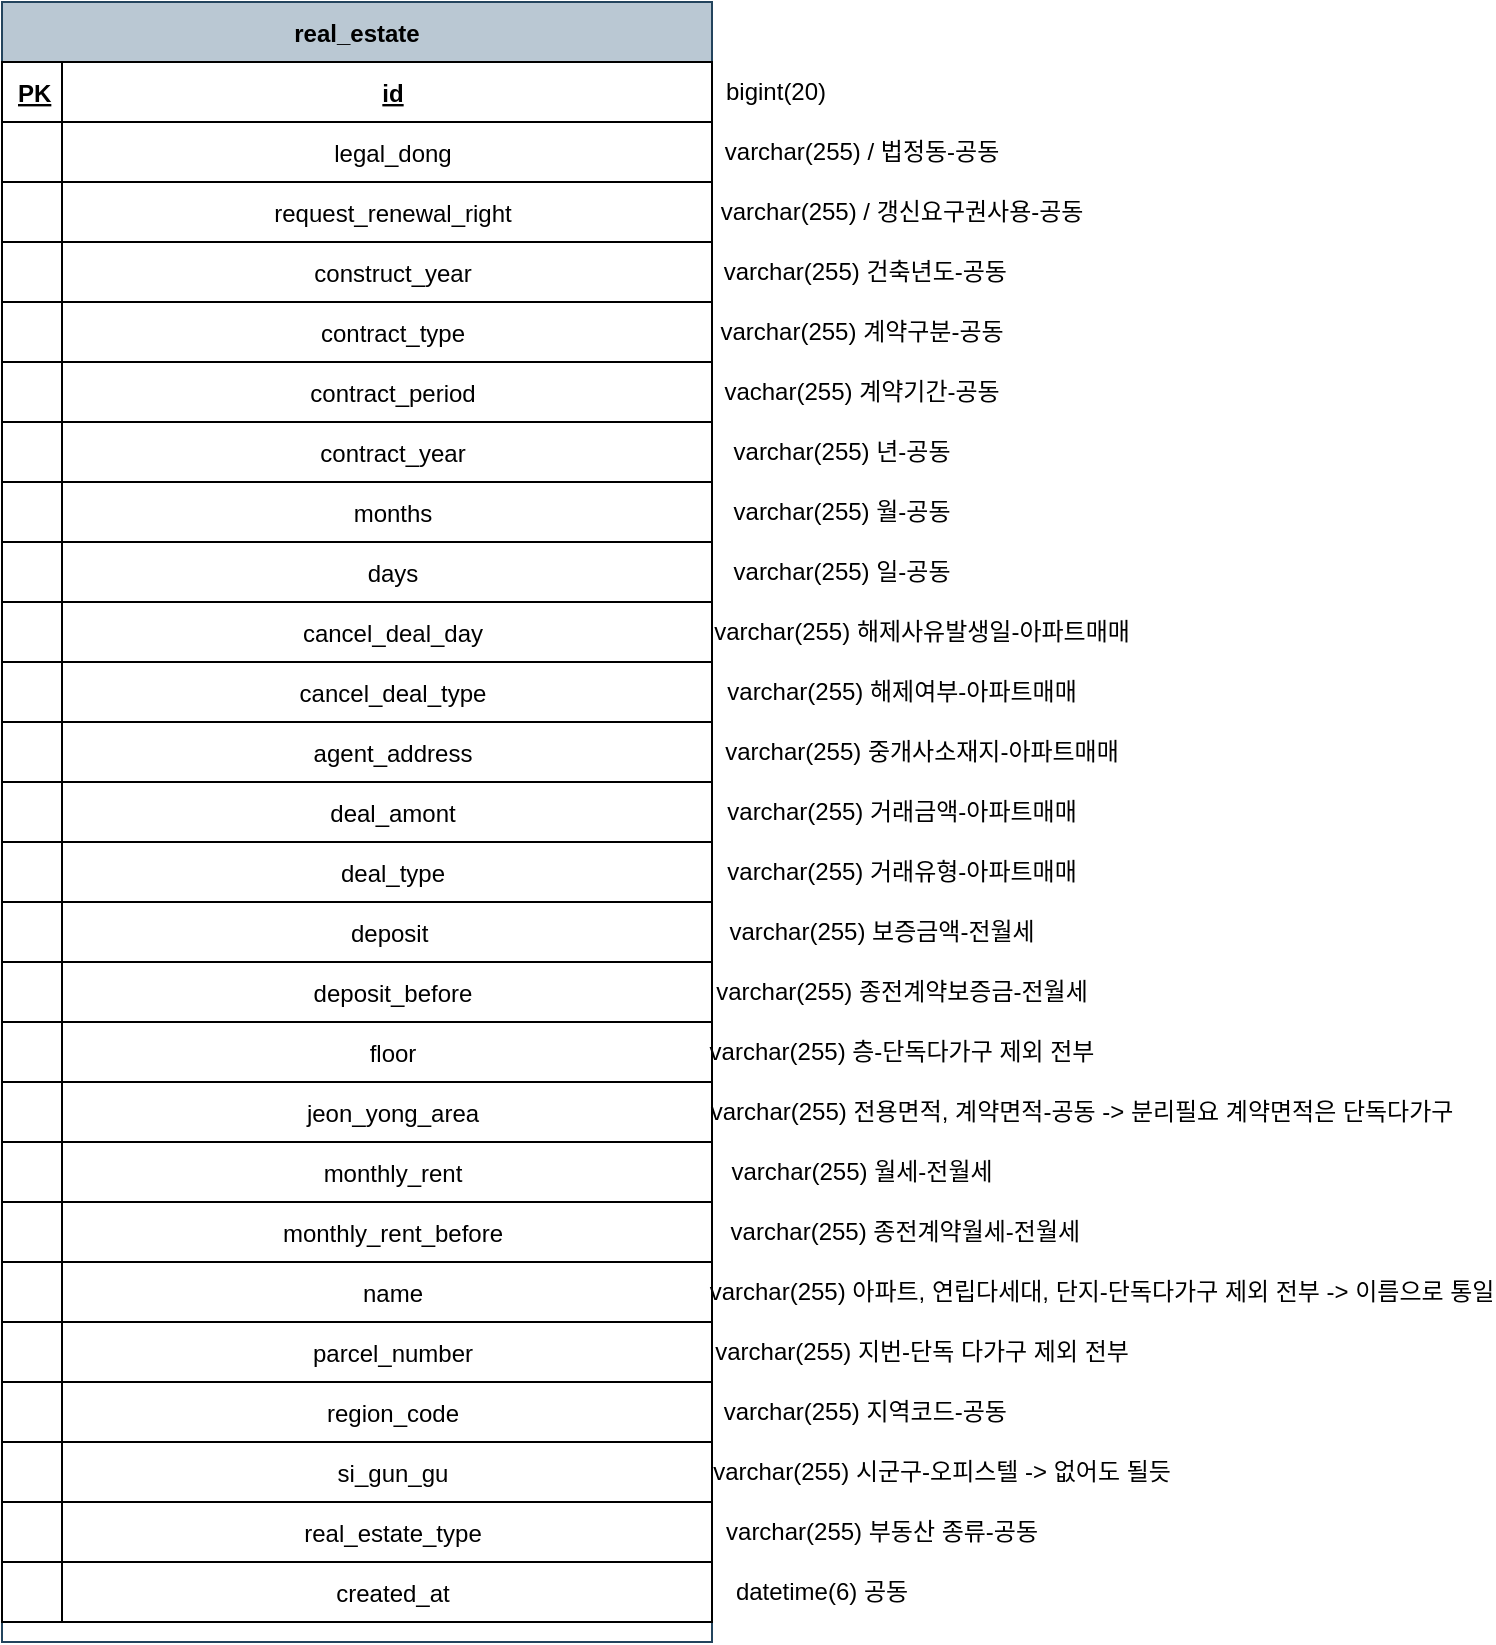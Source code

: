 <mxfile version="24.4.0" type="device">
  <diagram id="R2lEEEUBdFMjLlhIrx00" name="Page-1">
    <mxGraphModel dx="866" dy="671" grid="1" gridSize="10" guides="1" tooltips="1" connect="1" arrows="1" fold="1" page="1" pageScale="1" pageWidth="850" pageHeight="1100" math="0" shadow="0" extFonts="Permanent Marker^https://fonts.googleapis.com/css?family=Permanent+Marker">
      <root>
        <mxCell id="0" />
        <mxCell id="1" parent="0" />
        <mxCell id="IrVXlEylcnNFudajyp71-2" value="real_estate" style="shape=table;startSize=30;container=1;collapsible=1;childLayout=tableLayout;fixedRows=1;rowLines=0;fontStyle=1;align=center;resizeLast=1;verticalAlign=middle;fillColor=#bac8d3;strokeColor=#23445d;" parent="1" vertex="1">
          <mxGeometry x="40" y="40" width="355" height="820.0" as="geometry">
            <mxRectangle x="110" y="300" width="100" height="30" as="alternateBounds" />
          </mxGeometry>
        </mxCell>
        <mxCell id="IrVXlEylcnNFudajyp71-3" value="" style="shape=partialRectangle;collapsible=0;dropTarget=0;pointerEvents=0;fillColor=none;points=[[0,0.5],[1,0.5]];portConstraint=eastwest;top=0;left=0;right=0;bottom=1;" parent="IrVXlEylcnNFudajyp71-2" vertex="1">
          <mxGeometry y="30" width="355" height="30" as="geometry" />
        </mxCell>
        <mxCell id="IrVXlEylcnNFudajyp71-4" value="PK" style="shape=partialRectangle;overflow=hidden;connectable=0;top=1;left=1;bottom=1;right=1;fontStyle=5;strokeColor=default;align=left;verticalAlign=middle;spacingLeft=6;fontFamily=Helvetica;fontSize=12;fontColor=default;fillColor=default;labelBackgroundColor=default;" parent="IrVXlEylcnNFudajyp71-3" vertex="1">
          <mxGeometry width="30" height="30" as="geometry">
            <mxRectangle width="30" height="30" as="alternateBounds" />
          </mxGeometry>
        </mxCell>
        <mxCell id="IrVXlEylcnNFudajyp71-5" value="id" style="shape=partialRectangle;overflow=hidden;connectable=0;top=1;left=1;bottom=1;right=1;align=center;spacingLeft=6;fontStyle=5;" parent="IrVXlEylcnNFudajyp71-3" vertex="1">
          <mxGeometry x="30" width="325" height="30" as="geometry">
            <mxRectangle width="325" height="30" as="alternateBounds" />
          </mxGeometry>
        </mxCell>
        <mxCell id="IrVXlEylcnNFudajyp71-28" style="shape=partialRectangle;collapsible=0;dropTarget=0;pointerEvents=0;fillColor=none;points=[[0,0.5],[1,0.5]];portConstraint=eastwest;top=0;left=0;right=0;bottom=0;" parent="IrVXlEylcnNFudajyp71-2" vertex="1">
          <mxGeometry y="60" width="355" height="30" as="geometry" />
        </mxCell>
        <mxCell id="IrVXlEylcnNFudajyp71-29" style="shape=partialRectangle;overflow=hidden;connectable=0;top=1;left=1;bottom=1;right=1;shadow=0;strokeWidth=1;align=left;verticalAlign=middle;spacingLeft=6;fontFamily=Helvetica;fontSize=12;" parent="IrVXlEylcnNFudajyp71-28" vertex="1">
          <mxGeometry width="30" height="30" as="geometry">
            <mxRectangle width="30" height="30" as="alternateBounds" />
          </mxGeometry>
        </mxCell>
        <mxCell id="IrVXlEylcnNFudajyp71-30" value="legal_dong" style="shape=partialRectangle;overflow=hidden;connectable=0;top=1;left=1;bottom=1;right=1;align=center;spacingLeft=6;shadow=0;strokeWidth=1;perimeterSpacing=0;verticalAlign=middle;fontFamily=Helvetica;fontSize=12;fontStyle=0;" parent="IrVXlEylcnNFudajyp71-28" vertex="1">
          <mxGeometry x="30" width="325" height="30" as="geometry">
            <mxRectangle width="325" height="30" as="alternateBounds" />
          </mxGeometry>
        </mxCell>
        <mxCell id="IrVXlEylcnNFudajyp71-25" style="shape=partialRectangle;collapsible=0;dropTarget=0;pointerEvents=0;fillColor=none;points=[[0,0.5],[1,0.5]];portConstraint=eastwest;top=0;left=0;right=0;bottom=0;" parent="IrVXlEylcnNFudajyp71-2" vertex="1">
          <mxGeometry y="90" width="355" height="30" as="geometry" />
        </mxCell>
        <mxCell id="IrVXlEylcnNFudajyp71-26" style="shape=partialRectangle;overflow=hidden;connectable=0;top=1;left=1;bottom=1;right=1;shadow=0;strokeWidth=1;align=left;verticalAlign=middle;spacingLeft=6;fontFamily=Helvetica;fontSize=12;" parent="IrVXlEylcnNFudajyp71-25" vertex="1">
          <mxGeometry width="30" height="30" as="geometry">
            <mxRectangle width="30" height="30" as="alternateBounds" />
          </mxGeometry>
        </mxCell>
        <mxCell id="IrVXlEylcnNFudajyp71-27" value="request_renewal_right" style="shape=partialRectangle;overflow=hidden;connectable=0;top=1;left=1;bottom=1;right=1;align=center;spacingLeft=6;strokeWidth=1;shadow=0;verticalAlign=middle;fontFamily=Helvetica;fontSize=12;fontStyle=0;" parent="IrVXlEylcnNFudajyp71-25" vertex="1">
          <mxGeometry x="30" width="325" height="30" as="geometry">
            <mxRectangle width="325" height="30" as="alternateBounds" />
          </mxGeometry>
        </mxCell>
        <mxCell id="IrVXlEylcnNFudajyp71-22" style="shape=partialRectangle;collapsible=0;dropTarget=0;pointerEvents=0;fillColor=none;points=[[0,0.5],[1,0.5]];portConstraint=eastwest;top=0;left=0;right=0;bottom=0;" parent="IrVXlEylcnNFudajyp71-2" vertex="1">
          <mxGeometry y="120" width="355" height="30" as="geometry" />
        </mxCell>
        <mxCell id="IrVXlEylcnNFudajyp71-23" style="shape=partialRectangle;overflow=hidden;connectable=0;top=1;left=1;bottom=1;right=1;" parent="IrVXlEylcnNFudajyp71-22" vertex="1">
          <mxGeometry width="30" height="30" as="geometry">
            <mxRectangle width="30" height="30" as="alternateBounds" />
          </mxGeometry>
        </mxCell>
        <mxCell id="IrVXlEylcnNFudajyp71-24" value="construct_year" style="shape=partialRectangle;overflow=hidden;connectable=0;top=1;left=1;bottom=1;right=1;align=center;spacingLeft=6;shadow=0;strokeWidth=1;verticalAlign=middle;fontFamily=Helvetica;fontSize=12;fontStyle=0;" parent="IrVXlEylcnNFudajyp71-22" vertex="1">
          <mxGeometry x="30" width="325" height="30" as="geometry">
            <mxRectangle width="325" height="30" as="alternateBounds" />
          </mxGeometry>
        </mxCell>
        <mxCell id="IrVXlEylcnNFudajyp71-38" style="shape=partialRectangle;collapsible=0;dropTarget=0;pointerEvents=0;fillColor=none;points=[[0,0.5],[1,0.5]];portConstraint=eastwest;top=0;left=0;right=0;bottom=0;" parent="IrVXlEylcnNFudajyp71-2" vertex="1">
          <mxGeometry y="150" width="355" height="30" as="geometry" />
        </mxCell>
        <mxCell id="IrVXlEylcnNFudajyp71-39" style="shape=partialRectangle;overflow=hidden;connectable=0;top=1;left=1;bottom=1;right=1;" parent="IrVXlEylcnNFudajyp71-38" vertex="1">
          <mxGeometry width="30" height="30" as="geometry">
            <mxRectangle width="30" height="30" as="alternateBounds" />
          </mxGeometry>
        </mxCell>
        <mxCell id="IrVXlEylcnNFudajyp71-40" value="contract_type" style="shape=partialRectangle;overflow=hidden;connectable=0;top=1;left=1;bottom=1;right=1;align=center;spacingLeft=6;shadow=0;strokeWidth=1;verticalAlign=middle;fontFamily=Helvetica;fontSize=12;fontStyle=0;" parent="IrVXlEylcnNFudajyp71-38" vertex="1">
          <mxGeometry x="30" width="325" height="30" as="geometry">
            <mxRectangle width="325" height="30" as="alternateBounds" />
          </mxGeometry>
        </mxCell>
        <mxCell id="IrVXlEylcnNFudajyp71-35" style="shape=partialRectangle;collapsible=0;dropTarget=0;pointerEvents=0;fillColor=none;points=[[0,0.5],[1,0.5]];portConstraint=eastwest;top=0;left=0;right=0;bottom=0;" parent="IrVXlEylcnNFudajyp71-2" vertex="1">
          <mxGeometry y="180" width="355" height="30" as="geometry" />
        </mxCell>
        <mxCell id="IrVXlEylcnNFudajyp71-36" style="shape=partialRectangle;overflow=hidden;connectable=0;top=1;left=1;bottom=1;right=1;" parent="IrVXlEylcnNFudajyp71-35" vertex="1">
          <mxGeometry width="30" height="30" as="geometry">
            <mxRectangle width="30" height="30" as="alternateBounds" />
          </mxGeometry>
        </mxCell>
        <mxCell id="IrVXlEylcnNFudajyp71-37" value="contract_period" style="shape=partialRectangle;overflow=hidden;connectable=0;top=1;left=1;bottom=1;right=1;align=center;spacingLeft=6;shadow=0;strokeWidth=1;verticalAlign=middle;fontFamily=Helvetica;fontSize=12;fontStyle=0;" parent="IrVXlEylcnNFudajyp71-35" vertex="1">
          <mxGeometry x="30" width="325" height="30" as="geometry">
            <mxRectangle width="325" height="30" as="alternateBounds" />
          </mxGeometry>
        </mxCell>
        <mxCell id="IrVXlEylcnNFudajyp71-32" style="shape=partialRectangle;collapsible=0;dropTarget=0;pointerEvents=0;fillColor=none;points=[[0,0.5],[1,0.5]];portConstraint=eastwest;top=0;left=0;right=0;bottom=0;" parent="IrVXlEylcnNFudajyp71-2" vertex="1">
          <mxGeometry y="210" width="355" height="30" as="geometry" />
        </mxCell>
        <mxCell id="IrVXlEylcnNFudajyp71-33" style="shape=partialRectangle;overflow=hidden;connectable=0;top=1;left=1;bottom=1;right=1;" parent="IrVXlEylcnNFudajyp71-32" vertex="1">
          <mxGeometry width="30" height="30" as="geometry">
            <mxRectangle width="30" height="30" as="alternateBounds" />
          </mxGeometry>
        </mxCell>
        <mxCell id="IrVXlEylcnNFudajyp71-34" value="contract_year" style="shape=partialRectangle;overflow=hidden;connectable=0;top=1;left=1;bottom=1;right=1;align=center;spacingLeft=6;shadow=0;strokeWidth=1;verticalAlign=middle;fontFamily=Helvetica;fontSize=12;fontStyle=0;" parent="IrVXlEylcnNFudajyp71-32" vertex="1">
          <mxGeometry x="30" width="325" height="30" as="geometry">
            <mxRectangle width="325" height="30" as="alternateBounds" />
          </mxGeometry>
        </mxCell>
        <mxCell id="IrVXlEylcnNFudajyp71-41" style="shape=partialRectangle;collapsible=0;dropTarget=0;pointerEvents=0;fillColor=none;points=[[0,0.5],[1,0.5]];portConstraint=eastwest;top=0;left=0;right=0;bottom=0;" parent="IrVXlEylcnNFudajyp71-2" vertex="1">
          <mxGeometry y="240" width="355" height="30" as="geometry" />
        </mxCell>
        <mxCell id="IrVXlEylcnNFudajyp71-42" style="shape=partialRectangle;overflow=hidden;connectable=0;top=1;left=1;bottom=1;right=1;" parent="IrVXlEylcnNFudajyp71-41" vertex="1">
          <mxGeometry width="30" height="30" as="geometry">
            <mxRectangle width="30" height="30" as="alternateBounds" />
          </mxGeometry>
        </mxCell>
        <mxCell id="IrVXlEylcnNFudajyp71-43" value="months" style="shape=partialRectangle;overflow=hidden;connectable=0;top=1;left=1;bottom=1;right=1;align=center;spacingLeft=6;shadow=0;strokeWidth=1;verticalAlign=middle;fontFamily=Helvetica;fontSize=12;fontStyle=0;" parent="IrVXlEylcnNFudajyp71-41" vertex="1">
          <mxGeometry x="30" width="325" height="30" as="geometry">
            <mxRectangle width="325" height="30" as="alternateBounds" />
          </mxGeometry>
        </mxCell>
        <mxCell id="IrVXlEylcnNFudajyp71-44" style="shape=partialRectangle;collapsible=0;dropTarget=0;pointerEvents=0;fillColor=none;points=[[0,0.5],[1,0.5]];portConstraint=eastwest;top=0;left=0;right=0;bottom=0;" parent="IrVXlEylcnNFudajyp71-2" vertex="1">
          <mxGeometry y="270" width="355" height="30" as="geometry" />
        </mxCell>
        <mxCell id="IrVXlEylcnNFudajyp71-45" style="shape=partialRectangle;overflow=hidden;connectable=0;top=1;left=1;bottom=1;right=1;" parent="IrVXlEylcnNFudajyp71-44" vertex="1">
          <mxGeometry width="30" height="30" as="geometry">
            <mxRectangle width="30" height="30" as="alternateBounds" />
          </mxGeometry>
        </mxCell>
        <mxCell id="IrVXlEylcnNFudajyp71-46" value="days" style="shape=partialRectangle;overflow=hidden;connectable=0;top=1;left=1;bottom=1;right=1;align=center;spacingLeft=6;shadow=0;strokeWidth=1;verticalAlign=middle;fontFamily=Helvetica;fontSize=12;fontStyle=0;" parent="IrVXlEylcnNFudajyp71-44" vertex="1">
          <mxGeometry x="30" width="325" height="30" as="geometry">
            <mxRectangle width="325" height="30" as="alternateBounds" />
          </mxGeometry>
        </mxCell>
        <mxCell id="IrVXlEylcnNFudajyp71-47" style="shape=partialRectangle;collapsible=0;dropTarget=0;pointerEvents=0;fillColor=none;points=[[0,0.5],[1,0.5]];portConstraint=eastwest;top=0;left=0;right=0;bottom=0;" parent="IrVXlEylcnNFudajyp71-2" vertex="1">
          <mxGeometry y="300" width="355" height="30" as="geometry" />
        </mxCell>
        <mxCell id="IrVXlEylcnNFudajyp71-48" style="shape=partialRectangle;overflow=hidden;connectable=0;top=1;left=1;bottom=1;right=1;" parent="IrVXlEylcnNFudajyp71-47" vertex="1">
          <mxGeometry width="30" height="30" as="geometry">
            <mxRectangle width="30" height="30" as="alternateBounds" />
          </mxGeometry>
        </mxCell>
        <mxCell id="IrVXlEylcnNFudajyp71-49" value="cancel_deal_day" style="shape=partialRectangle;overflow=hidden;connectable=0;top=1;left=1;bottom=1;right=1;align=center;spacingLeft=6;" parent="IrVXlEylcnNFudajyp71-47" vertex="1">
          <mxGeometry x="30" width="325" height="30" as="geometry">
            <mxRectangle width="325" height="30" as="alternateBounds" />
          </mxGeometry>
        </mxCell>
        <mxCell id="IrVXlEylcnNFudajyp71-127" style="shape=partialRectangle;collapsible=0;dropTarget=0;pointerEvents=0;fillColor=none;points=[[0,0.5],[1,0.5]];portConstraint=eastwest;top=0;left=0;right=0;bottom=0;" parent="IrVXlEylcnNFudajyp71-2" vertex="1">
          <mxGeometry y="330" width="355" height="30" as="geometry" />
        </mxCell>
        <mxCell id="IrVXlEylcnNFudajyp71-128" style="shape=partialRectangle;overflow=hidden;connectable=0;top=1;left=1;bottom=1;right=1;" parent="IrVXlEylcnNFudajyp71-127" vertex="1">
          <mxGeometry width="30" height="30" as="geometry">
            <mxRectangle width="30" height="30" as="alternateBounds" />
          </mxGeometry>
        </mxCell>
        <mxCell id="IrVXlEylcnNFudajyp71-129" value="cancel_deal_type" style="shape=partialRectangle;overflow=hidden;connectable=0;top=1;left=1;bottom=1;right=1;align=center;spacingLeft=6;" parent="IrVXlEylcnNFudajyp71-127" vertex="1">
          <mxGeometry x="30" width="325" height="30" as="geometry">
            <mxRectangle width="325" height="30" as="alternateBounds" />
          </mxGeometry>
        </mxCell>
        <mxCell id="IrVXlEylcnNFudajyp71-124" style="shape=partialRectangle;collapsible=0;dropTarget=0;pointerEvents=0;fillColor=none;points=[[0,0.5],[1,0.5]];portConstraint=eastwest;top=0;left=0;right=0;bottom=0;" parent="IrVXlEylcnNFudajyp71-2" vertex="1">
          <mxGeometry y="360" width="355" height="30" as="geometry" />
        </mxCell>
        <mxCell id="IrVXlEylcnNFudajyp71-125" style="shape=partialRectangle;overflow=hidden;connectable=0;top=1;left=1;bottom=1;right=1;" parent="IrVXlEylcnNFudajyp71-124" vertex="1">
          <mxGeometry width="30" height="30" as="geometry">
            <mxRectangle width="30" height="30" as="alternateBounds" />
          </mxGeometry>
        </mxCell>
        <mxCell id="IrVXlEylcnNFudajyp71-126" value="agent_address" style="shape=partialRectangle;overflow=hidden;connectable=0;top=1;left=1;bottom=1;right=1;align=center;spacingLeft=6;" parent="IrVXlEylcnNFudajyp71-124" vertex="1">
          <mxGeometry x="30" width="325" height="30" as="geometry">
            <mxRectangle width="325" height="30" as="alternateBounds" />
          </mxGeometry>
        </mxCell>
        <mxCell id="IrVXlEylcnNFudajyp71-121" style="shape=partialRectangle;collapsible=0;dropTarget=0;pointerEvents=0;fillColor=none;points=[[0,0.5],[1,0.5]];portConstraint=eastwest;top=0;left=0;right=0;bottom=0;" parent="IrVXlEylcnNFudajyp71-2" vertex="1">
          <mxGeometry y="390" width="355" height="30" as="geometry" />
        </mxCell>
        <mxCell id="IrVXlEylcnNFudajyp71-122" style="shape=partialRectangle;overflow=hidden;connectable=0;top=1;left=1;bottom=1;right=1;" parent="IrVXlEylcnNFudajyp71-121" vertex="1">
          <mxGeometry width="30" height="30" as="geometry">
            <mxRectangle width="30" height="30" as="alternateBounds" />
          </mxGeometry>
        </mxCell>
        <mxCell id="IrVXlEylcnNFudajyp71-123" value="deal_amont" style="shape=partialRectangle;overflow=hidden;connectable=0;top=1;left=1;bottom=1;right=1;align=center;spacingLeft=6;" parent="IrVXlEylcnNFudajyp71-121" vertex="1">
          <mxGeometry x="30" width="325" height="30" as="geometry">
            <mxRectangle width="325" height="30" as="alternateBounds" />
          </mxGeometry>
        </mxCell>
        <mxCell id="IrVXlEylcnNFudajyp71-118" style="shape=partialRectangle;collapsible=0;dropTarget=0;pointerEvents=0;fillColor=none;points=[[0,0.5],[1,0.5]];portConstraint=eastwest;top=0;left=0;right=0;bottom=0;" parent="IrVXlEylcnNFudajyp71-2" vertex="1">
          <mxGeometry y="420" width="355" height="30" as="geometry" />
        </mxCell>
        <mxCell id="IrVXlEylcnNFudajyp71-119" style="shape=partialRectangle;overflow=hidden;connectable=0;top=1;left=1;bottom=1;right=1;" parent="IrVXlEylcnNFudajyp71-118" vertex="1">
          <mxGeometry width="30" height="30" as="geometry">
            <mxRectangle width="30" height="30" as="alternateBounds" />
          </mxGeometry>
        </mxCell>
        <mxCell id="IrVXlEylcnNFudajyp71-120" value="deal_type" style="shape=partialRectangle;overflow=hidden;connectable=0;top=1;left=1;bottom=1;right=1;align=center;spacingLeft=6;" parent="IrVXlEylcnNFudajyp71-118" vertex="1">
          <mxGeometry x="30" width="325" height="30" as="geometry">
            <mxRectangle width="325" height="30" as="alternateBounds" />
          </mxGeometry>
        </mxCell>
        <mxCell id="IrVXlEylcnNFudajyp71-115" style="shape=partialRectangle;collapsible=0;dropTarget=0;pointerEvents=0;fillColor=none;points=[[0,0.5],[1,0.5]];portConstraint=eastwest;top=0;left=0;right=0;bottom=0;" parent="IrVXlEylcnNFudajyp71-2" vertex="1">
          <mxGeometry y="450" width="355" height="30" as="geometry" />
        </mxCell>
        <mxCell id="IrVXlEylcnNFudajyp71-116" style="shape=partialRectangle;overflow=hidden;connectable=0;top=1;left=1;bottom=1;right=1;" parent="IrVXlEylcnNFudajyp71-115" vertex="1">
          <mxGeometry width="30" height="30" as="geometry">
            <mxRectangle width="30" height="30" as="alternateBounds" />
          </mxGeometry>
        </mxCell>
        <mxCell id="IrVXlEylcnNFudajyp71-117" value="deposit " style="shape=partialRectangle;overflow=hidden;connectable=0;top=1;left=1;bottom=1;right=1;align=center;spacingLeft=6;" parent="IrVXlEylcnNFudajyp71-115" vertex="1">
          <mxGeometry x="30" width="325" height="30" as="geometry">
            <mxRectangle width="325" height="30" as="alternateBounds" />
          </mxGeometry>
        </mxCell>
        <mxCell id="IrVXlEylcnNFudajyp71-112" style="shape=partialRectangle;collapsible=0;dropTarget=0;pointerEvents=0;fillColor=none;points=[[0,0.5],[1,0.5]];portConstraint=eastwest;top=0;left=0;right=0;bottom=0;" parent="IrVXlEylcnNFudajyp71-2" vertex="1">
          <mxGeometry y="480" width="355" height="30" as="geometry" />
        </mxCell>
        <mxCell id="IrVXlEylcnNFudajyp71-113" style="shape=partialRectangle;overflow=hidden;connectable=0;top=1;left=1;bottom=1;right=1;" parent="IrVXlEylcnNFudajyp71-112" vertex="1">
          <mxGeometry width="30" height="30" as="geometry">
            <mxRectangle width="30" height="30" as="alternateBounds" />
          </mxGeometry>
        </mxCell>
        <mxCell id="IrVXlEylcnNFudajyp71-114" value="deposit_before" style="shape=partialRectangle;overflow=hidden;connectable=0;top=1;left=1;bottom=1;right=1;align=center;spacingLeft=6;" parent="IrVXlEylcnNFudajyp71-112" vertex="1">
          <mxGeometry x="30" width="325" height="30" as="geometry">
            <mxRectangle width="325" height="30" as="alternateBounds" />
          </mxGeometry>
        </mxCell>
        <mxCell id="IrVXlEylcnNFudajyp71-109" style="shape=partialRectangle;collapsible=0;dropTarget=0;pointerEvents=0;fillColor=none;points=[[0,0.5],[1,0.5]];portConstraint=eastwest;top=0;left=0;right=0;bottom=0;" parent="IrVXlEylcnNFudajyp71-2" vertex="1">
          <mxGeometry y="510" width="355" height="30" as="geometry" />
        </mxCell>
        <mxCell id="IrVXlEylcnNFudajyp71-110" style="shape=partialRectangle;overflow=hidden;connectable=0;top=1;left=1;bottom=1;right=1;" parent="IrVXlEylcnNFudajyp71-109" vertex="1">
          <mxGeometry width="30" height="30" as="geometry">
            <mxRectangle width="30" height="30" as="alternateBounds" />
          </mxGeometry>
        </mxCell>
        <mxCell id="IrVXlEylcnNFudajyp71-111" value="floor" style="shape=partialRectangle;overflow=hidden;connectable=0;top=1;left=1;bottom=1;right=1;align=center;spacingLeft=6;" parent="IrVXlEylcnNFudajyp71-109" vertex="1">
          <mxGeometry x="30" width="325" height="30" as="geometry">
            <mxRectangle width="325" height="30" as="alternateBounds" />
          </mxGeometry>
        </mxCell>
        <mxCell id="IrVXlEylcnNFudajyp71-106" style="shape=partialRectangle;collapsible=0;dropTarget=0;pointerEvents=0;fillColor=none;points=[[0,0.5],[1,0.5]];portConstraint=eastwest;top=0;left=0;right=0;bottom=0;" parent="IrVXlEylcnNFudajyp71-2" vertex="1">
          <mxGeometry y="540" width="355" height="30" as="geometry" />
        </mxCell>
        <mxCell id="IrVXlEylcnNFudajyp71-107" style="shape=partialRectangle;overflow=hidden;connectable=0;top=1;left=1;bottom=1;right=1;" parent="IrVXlEylcnNFudajyp71-106" vertex="1">
          <mxGeometry width="30" height="30" as="geometry">
            <mxRectangle width="30" height="30" as="alternateBounds" />
          </mxGeometry>
        </mxCell>
        <mxCell id="IrVXlEylcnNFudajyp71-108" value="jeon_yong_area" style="shape=partialRectangle;overflow=hidden;connectable=0;top=1;left=1;bottom=1;right=1;align=center;spacingLeft=6;" parent="IrVXlEylcnNFudajyp71-106" vertex="1">
          <mxGeometry x="30" width="325" height="30" as="geometry">
            <mxRectangle width="325" height="30" as="alternateBounds" />
          </mxGeometry>
        </mxCell>
        <mxCell id="IrVXlEylcnNFudajyp71-103" style="shape=partialRectangle;collapsible=0;dropTarget=0;pointerEvents=0;fillColor=none;points=[[0,0.5],[1,0.5]];portConstraint=eastwest;top=0;left=0;right=0;bottom=0;" parent="IrVXlEylcnNFudajyp71-2" vertex="1">
          <mxGeometry y="570" width="355" height="30" as="geometry" />
        </mxCell>
        <mxCell id="IrVXlEylcnNFudajyp71-104" style="shape=partialRectangle;overflow=hidden;connectable=0;top=1;left=1;bottom=1;right=1;" parent="IrVXlEylcnNFudajyp71-103" vertex="1">
          <mxGeometry width="30" height="30" as="geometry">
            <mxRectangle width="30" height="30" as="alternateBounds" />
          </mxGeometry>
        </mxCell>
        <mxCell id="IrVXlEylcnNFudajyp71-105" value="monthly_rent" style="shape=partialRectangle;overflow=hidden;connectable=0;top=1;left=1;bottom=1;right=1;align=center;spacingLeft=6;" parent="IrVXlEylcnNFudajyp71-103" vertex="1">
          <mxGeometry x="30" width="325" height="30" as="geometry">
            <mxRectangle width="325" height="30" as="alternateBounds" />
          </mxGeometry>
        </mxCell>
        <mxCell id="IrVXlEylcnNFudajyp71-100" style="shape=partialRectangle;collapsible=0;dropTarget=0;pointerEvents=0;fillColor=none;points=[[0,0.5],[1,0.5]];portConstraint=eastwest;top=0;left=0;right=0;bottom=0;" parent="IrVXlEylcnNFudajyp71-2" vertex="1">
          <mxGeometry y="600" width="355" height="30" as="geometry" />
        </mxCell>
        <mxCell id="IrVXlEylcnNFudajyp71-101" style="shape=partialRectangle;overflow=hidden;connectable=0;top=1;left=1;bottom=1;right=1;" parent="IrVXlEylcnNFudajyp71-100" vertex="1">
          <mxGeometry width="30" height="30" as="geometry">
            <mxRectangle width="30" height="30" as="alternateBounds" />
          </mxGeometry>
        </mxCell>
        <mxCell id="IrVXlEylcnNFudajyp71-102" value="monthly_rent_before" style="shape=partialRectangle;overflow=hidden;connectable=0;top=1;left=1;bottom=1;right=1;align=center;spacingLeft=6;" parent="IrVXlEylcnNFudajyp71-100" vertex="1">
          <mxGeometry x="30" width="325" height="30" as="geometry">
            <mxRectangle width="325" height="30" as="alternateBounds" />
          </mxGeometry>
        </mxCell>
        <mxCell id="IrVXlEylcnNFudajyp71-97" style="shape=partialRectangle;collapsible=0;dropTarget=0;pointerEvents=0;fillColor=none;points=[[0,0.5],[1,0.5]];portConstraint=eastwest;top=0;left=0;right=0;bottom=0;" parent="IrVXlEylcnNFudajyp71-2" vertex="1">
          <mxGeometry y="630" width="355" height="30" as="geometry" />
        </mxCell>
        <mxCell id="IrVXlEylcnNFudajyp71-98" style="shape=partialRectangle;overflow=hidden;connectable=0;top=1;left=1;bottom=1;right=1;" parent="IrVXlEylcnNFudajyp71-97" vertex="1">
          <mxGeometry width="30" height="30" as="geometry">
            <mxRectangle width="30" height="30" as="alternateBounds" />
          </mxGeometry>
        </mxCell>
        <mxCell id="IrVXlEylcnNFudajyp71-99" value="name" style="shape=partialRectangle;overflow=hidden;connectable=0;top=1;left=1;bottom=1;right=1;align=center;spacingLeft=6;" parent="IrVXlEylcnNFudajyp71-97" vertex="1">
          <mxGeometry x="30" width="325" height="30" as="geometry">
            <mxRectangle width="325" height="30" as="alternateBounds" />
          </mxGeometry>
        </mxCell>
        <mxCell id="IrVXlEylcnNFudajyp71-94" style="shape=partialRectangle;collapsible=0;dropTarget=0;pointerEvents=0;fillColor=none;points=[[0,0.5],[1,0.5]];portConstraint=eastwest;top=0;left=0;right=0;bottom=0;" parent="IrVXlEylcnNFudajyp71-2" vertex="1">
          <mxGeometry y="660" width="355" height="30" as="geometry" />
        </mxCell>
        <mxCell id="IrVXlEylcnNFudajyp71-95" style="shape=partialRectangle;overflow=hidden;connectable=0;top=1;left=1;bottom=1;right=1;" parent="IrVXlEylcnNFudajyp71-94" vertex="1">
          <mxGeometry width="30" height="30" as="geometry">
            <mxRectangle width="30" height="30" as="alternateBounds" />
          </mxGeometry>
        </mxCell>
        <mxCell id="IrVXlEylcnNFudajyp71-96" value="parcel_number" style="shape=partialRectangle;overflow=hidden;connectable=0;top=1;left=1;bottom=1;right=1;align=center;spacingLeft=6;" parent="IrVXlEylcnNFudajyp71-94" vertex="1">
          <mxGeometry x="30" width="325" height="30" as="geometry">
            <mxRectangle width="325" height="30" as="alternateBounds" />
          </mxGeometry>
        </mxCell>
        <mxCell id="IrVXlEylcnNFudajyp71-91" style="shape=partialRectangle;collapsible=0;dropTarget=0;pointerEvents=0;fillColor=none;points=[[0,0.5],[1,0.5]];portConstraint=eastwest;top=0;left=0;right=0;bottom=0;" parent="IrVXlEylcnNFudajyp71-2" vertex="1">
          <mxGeometry y="690" width="355" height="30" as="geometry" />
        </mxCell>
        <mxCell id="IrVXlEylcnNFudajyp71-92" style="shape=partialRectangle;overflow=hidden;connectable=0;top=1;left=1;bottom=1;right=1;" parent="IrVXlEylcnNFudajyp71-91" vertex="1">
          <mxGeometry width="30" height="30" as="geometry">
            <mxRectangle width="30" height="30" as="alternateBounds" />
          </mxGeometry>
        </mxCell>
        <mxCell id="IrVXlEylcnNFudajyp71-93" value="region_code" style="shape=partialRectangle;overflow=hidden;connectable=0;top=1;left=1;bottom=1;right=1;align=center;spacingLeft=6;" parent="IrVXlEylcnNFudajyp71-91" vertex="1">
          <mxGeometry x="30" width="325" height="30" as="geometry">
            <mxRectangle width="325" height="30" as="alternateBounds" />
          </mxGeometry>
        </mxCell>
        <mxCell id="IrVXlEylcnNFudajyp71-88" style="shape=partialRectangle;collapsible=0;dropTarget=0;pointerEvents=0;fillColor=none;points=[[0,0.5],[1,0.5]];portConstraint=eastwest;top=0;left=0;right=0;bottom=0;" parent="IrVXlEylcnNFudajyp71-2" vertex="1">
          <mxGeometry y="720" width="355" height="30" as="geometry" />
        </mxCell>
        <mxCell id="IrVXlEylcnNFudajyp71-89" style="shape=partialRectangle;overflow=hidden;connectable=0;top=1;left=1;bottom=1;right=1;" parent="IrVXlEylcnNFudajyp71-88" vertex="1">
          <mxGeometry width="30" height="30" as="geometry">
            <mxRectangle width="30" height="30" as="alternateBounds" />
          </mxGeometry>
        </mxCell>
        <mxCell id="IrVXlEylcnNFudajyp71-90" value="si_gun_gu" style="shape=partialRectangle;overflow=hidden;connectable=0;top=1;left=1;bottom=1;right=1;align=center;spacingLeft=6;" parent="IrVXlEylcnNFudajyp71-88" vertex="1">
          <mxGeometry x="30" width="325" height="30" as="geometry">
            <mxRectangle width="325" height="30" as="alternateBounds" />
          </mxGeometry>
        </mxCell>
        <mxCell id="IrVXlEylcnNFudajyp71-133" style="shape=partialRectangle;collapsible=0;dropTarget=0;pointerEvents=0;fillColor=none;points=[[0,0.5],[1,0.5]];portConstraint=eastwest;top=0;left=0;right=0;bottom=0;" parent="IrVXlEylcnNFudajyp71-2" vertex="1">
          <mxGeometry y="750" width="355" height="30" as="geometry" />
        </mxCell>
        <mxCell id="IrVXlEylcnNFudajyp71-134" style="shape=partialRectangle;overflow=hidden;connectable=0;top=1;left=1;bottom=1;right=1;" parent="IrVXlEylcnNFudajyp71-133" vertex="1">
          <mxGeometry width="30" height="30" as="geometry">
            <mxRectangle width="30" height="30" as="alternateBounds" />
          </mxGeometry>
        </mxCell>
        <mxCell id="IrVXlEylcnNFudajyp71-135" value="real_estate_type" style="shape=partialRectangle;overflow=hidden;connectable=0;top=1;left=1;bottom=1;right=1;align=center;spacingLeft=6;" parent="IrVXlEylcnNFudajyp71-133" vertex="1">
          <mxGeometry x="30" width="325" height="30" as="geometry">
            <mxRectangle width="325" height="30" as="alternateBounds" />
          </mxGeometry>
        </mxCell>
        <mxCell id="IrVXlEylcnNFudajyp71-85" style="shape=partialRectangle;collapsible=0;dropTarget=0;pointerEvents=0;fillColor=none;points=[[0,0.5],[1,0.5]];portConstraint=eastwest;top=0;left=0;right=0;bottom=0;" parent="IrVXlEylcnNFudajyp71-2" vertex="1">
          <mxGeometry y="780" width="355" height="30" as="geometry" />
        </mxCell>
        <mxCell id="IrVXlEylcnNFudajyp71-86" style="shape=partialRectangle;overflow=hidden;connectable=0;top=1;left=1;bottom=1;right=1;" parent="IrVXlEylcnNFudajyp71-85" vertex="1">
          <mxGeometry width="30" height="30" as="geometry">
            <mxRectangle width="30" height="30" as="alternateBounds" />
          </mxGeometry>
        </mxCell>
        <mxCell id="IrVXlEylcnNFudajyp71-87" value="created_at" style="shape=partialRectangle;overflow=hidden;connectable=0;top=1;left=1;bottom=1;right=1;align=center;spacingLeft=6;" parent="IrVXlEylcnNFudajyp71-85" vertex="1">
          <mxGeometry x="30" width="325" height="30" as="geometry">
            <mxRectangle width="325" height="30" as="alternateBounds" />
          </mxGeometry>
        </mxCell>
        <mxCell id="BJQOTDdTuA_Sfnc3R4za-4" value="&lt;span style=&quot;text-align: left; text-wrap: nowrap;&quot;&gt;varchar(255) / 법정동-공동&lt;/span&gt;" style="text;html=1;align=center;verticalAlign=middle;whiteSpace=wrap;rounded=0;" vertex="1" parent="1">
          <mxGeometry x="410" y="100" width="120" height="30" as="geometry" />
        </mxCell>
        <mxCell id="BJQOTDdTuA_Sfnc3R4za-5" value="&lt;span style=&quot;text-align: left; text-wrap: nowrap;&quot;&gt;varchar(255) / 갱신요구권사용-공동&lt;/span&gt;" style="text;html=1;align=center;verticalAlign=middle;whiteSpace=wrap;rounded=0;" vertex="1" parent="1">
          <mxGeometry x="460" y="130" width="60" height="30" as="geometry" />
        </mxCell>
        <mxCell id="BJQOTDdTuA_Sfnc3R4za-11" value="&lt;span style=&quot;text-align: left; text-wrap: nowrap;&quot;&gt;&amp;nbsp;varchar(255) 건축년도-공동&lt;/span&gt;" style="text;html=1;align=center;verticalAlign=middle;whiteSpace=wrap;rounded=0;" vertex="1" parent="1">
          <mxGeometry x="440" y="160" width="60" height="30" as="geometry" />
        </mxCell>
        <mxCell id="BJQOTDdTuA_Sfnc3R4za-13" value="&lt;span style=&quot;text-align: left; text-wrap: nowrap;&quot;&gt;varchar(255) 계약구분-공동&lt;/span&gt;" style="text;html=1;align=center;verticalAlign=middle;whiteSpace=wrap;rounded=0;" vertex="1" parent="1">
          <mxGeometry x="440" y="190" width="60" height="30" as="geometry" />
        </mxCell>
        <mxCell id="BJQOTDdTuA_Sfnc3R4za-14" value="&lt;span style=&quot;text-align: left; text-wrap: nowrap;&quot;&gt;vachar(255) 계약기간-공동&lt;/span&gt;" style="text;html=1;align=center;verticalAlign=middle;whiteSpace=wrap;rounded=0;" vertex="1" parent="1">
          <mxGeometry x="440" y="220" width="60" height="30" as="geometry" />
        </mxCell>
        <mxCell id="BJQOTDdTuA_Sfnc3R4za-16" value="&lt;span style=&quot;text-align: left; text-wrap: nowrap;&quot;&gt;varchar(255) 년-공동&lt;/span&gt;" style="text;html=1;align=center;verticalAlign=middle;whiteSpace=wrap;rounded=0;" vertex="1" parent="1">
          <mxGeometry x="430" y="250" width="60" height="30" as="geometry" />
        </mxCell>
        <mxCell id="BJQOTDdTuA_Sfnc3R4za-17" value="&lt;span style=&quot;text-align: left; text-wrap: nowrap;&quot;&gt;varchar(255) 월-공동&lt;/span&gt;" style="text;html=1;align=center;verticalAlign=middle;whiteSpace=wrap;rounded=0;" vertex="1" parent="1">
          <mxGeometry x="430" y="280" width="60" height="30" as="geometry" />
        </mxCell>
        <mxCell id="BJQOTDdTuA_Sfnc3R4za-19" value="&lt;span style=&quot;text-align: left; text-wrap: nowrap;&quot;&gt;varchar(255) 일-공동&lt;/span&gt;" style="text;html=1;align=center;verticalAlign=middle;whiteSpace=wrap;rounded=0;" vertex="1" parent="1">
          <mxGeometry x="430" y="310" width="60" height="30" as="geometry" />
        </mxCell>
        <mxCell id="BJQOTDdTuA_Sfnc3R4za-20" value="&lt;span style=&quot;text-align: left; text-wrap: nowrap;&quot;&gt;varchar(255) 해제사유발생일-아파트매매&lt;/span&gt;" style="text;html=1;align=center;verticalAlign=middle;whiteSpace=wrap;rounded=0;" vertex="1" parent="1">
          <mxGeometry x="470" y="340" width="60" height="30" as="geometry" />
        </mxCell>
        <mxCell id="BJQOTDdTuA_Sfnc3R4za-21" value="&lt;span style=&quot;text-align: left; text-wrap: nowrap;&quot;&gt;varchar(255) 해제여부-아파트매매&lt;/span&gt;" style="text;html=1;align=center;verticalAlign=middle;whiteSpace=wrap;rounded=0;" vertex="1" parent="1">
          <mxGeometry x="460" y="370" width="60" height="30" as="geometry" />
        </mxCell>
        <mxCell id="BJQOTDdTuA_Sfnc3R4za-22" value="&lt;span style=&quot;text-align: left; text-wrap: nowrap;&quot;&gt;varchar(255) 중개사소재지-아파트매매&lt;/span&gt;" style="text;html=1;align=center;verticalAlign=middle;whiteSpace=wrap;rounded=0;" vertex="1" parent="1">
          <mxGeometry x="470" y="400" width="60" height="30" as="geometry" />
        </mxCell>
        <mxCell id="BJQOTDdTuA_Sfnc3R4za-23" value="&lt;span style=&quot;text-align: left; text-wrap: nowrap;&quot;&gt;varchar(255) 거래금액-아파트매매&lt;/span&gt;" style="text;html=1;align=center;verticalAlign=middle;whiteSpace=wrap;rounded=0;" vertex="1" parent="1">
          <mxGeometry x="460" y="430" width="60" height="30" as="geometry" />
        </mxCell>
        <mxCell id="BJQOTDdTuA_Sfnc3R4za-24" value="&lt;span style=&quot;text-align: left; text-wrap: nowrap;&quot;&gt;varchar(255) 거래유형-아파트매매&lt;/span&gt;" style="text;html=1;align=center;verticalAlign=middle;whiteSpace=wrap;rounded=0;" vertex="1" parent="1">
          <mxGeometry x="460" y="460" width="60" height="30" as="geometry" />
        </mxCell>
        <mxCell id="BJQOTDdTuA_Sfnc3R4za-25" value="&lt;span style=&quot;text-align: left; text-wrap: nowrap;&quot;&gt;varchar(255) 보증금액-전월세&lt;/span&gt;" style="text;html=1;align=center;verticalAlign=middle;whiteSpace=wrap;rounded=0;" vertex="1" parent="1">
          <mxGeometry x="450" y="490" width="60" height="30" as="geometry" />
        </mxCell>
        <mxCell id="BJQOTDdTuA_Sfnc3R4za-26" value="&lt;span style=&quot;text-align: left; text-wrap: nowrap;&quot;&gt;varchar(255) 종전계약보증금-전월세&lt;/span&gt;" style="text;html=1;align=center;verticalAlign=middle;whiteSpace=wrap;rounded=0;" vertex="1" parent="1">
          <mxGeometry x="460" y="520" width="60" height="30" as="geometry" />
        </mxCell>
        <mxCell id="BJQOTDdTuA_Sfnc3R4za-27" value="&lt;span style=&quot;text-align: left; text-wrap: nowrap;&quot;&gt;varchar(255) 층-단독다가구 제외 전부&lt;/span&gt;" style="text;html=1;align=center;verticalAlign=middle;whiteSpace=wrap;rounded=0;" vertex="1" parent="1">
          <mxGeometry x="460" y="550" width="60" height="30" as="geometry" />
        </mxCell>
        <mxCell id="BJQOTDdTuA_Sfnc3R4za-28" value="&lt;span style=&quot;text-align: left; text-wrap: nowrap;&quot;&gt;varchar(255) 전용면적, 계약면적-공동 -&amp;gt; 분리필요 계약면적은 단독다가구&lt;/span&gt;" style="text;html=1;align=center;verticalAlign=middle;whiteSpace=wrap;rounded=0;" vertex="1" parent="1">
          <mxGeometry x="550" y="580" width="60" height="30" as="geometry" />
        </mxCell>
        <mxCell id="BJQOTDdTuA_Sfnc3R4za-29" value="&lt;span style=&quot;text-align: left; text-wrap: nowrap;&quot;&gt;varchar(255) 월세-전월세&lt;/span&gt;" style="text;html=1;align=center;verticalAlign=middle;whiteSpace=wrap;rounded=0;" vertex="1" parent="1">
          <mxGeometry x="440" y="610" width="60" height="30" as="geometry" />
        </mxCell>
        <mxCell id="BJQOTDdTuA_Sfnc3R4za-30" value="&lt;span style=&quot;text-align: left; text-wrap: nowrap;&quot;&gt;&amp;nbsp;varchar(255) 종전계약월세-전월세&lt;/span&gt;" style="text;html=1;align=center;verticalAlign=middle;whiteSpace=wrap;rounded=0;" vertex="1" parent="1">
          <mxGeometry x="460" y="640" width="60" height="30" as="geometry" />
        </mxCell>
        <mxCell id="BJQOTDdTuA_Sfnc3R4za-31" value="&lt;span style=&quot;text-align: left; text-wrap: nowrap;&quot;&gt;varchar(255) 아파트, 연립다세대, 단지-단독다가구 제외 전부 -&amp;gt; 이름으로 통일&lt;/span&gt;" style="text;html=1;align=center;verticalAlign=middle;whiteSpace=wrap;rounded=0;" vertex="1" parent="1">
          <mxGeometry x="560" y="670" width="60" height="30" as="geometry" />
        </mxCell>
        <mxCell id="BJQOTDdTuA_Sfnc3R4za-32" value="&lt;span style=&quot;text-align: left; text-wrap: nowrap;&quot;&gt;varchar(255) 지번-단독 다가구 제외 전부&lt;/span&gt;" style="text;html=1;align=center;verticalAlign=middle;whiteSpace=wrap;rounded=0;" vertex="1" parent="1">
          <mxGeometry x="470" y="700" width="60" height="30" as="geometry" />
        </mxCell>
        <mxCell id="BJQOTDdTuA_Sfnc3R4za-33" value="&lt;span style=&quot;text-align: left; text-wrap: nowrap;&quot;&gt;&amp;nbsp;varchar(255) 지역코드-공동&lt;/span&gt;" style="text;html=1;align=center;verticalAlign=middle;whiteSpace=wrap;rounded=0;" vertex="1" parent="1">
          <mxGeometry x="440" y="730" width="60" height="30" as="geometry" />
        </mxCell>
        <mxCell id="BJQOTDdTuA_Sfnc3R4za-34" value="&lt;span style=&quot;text-align: left; text-wrap: nowrap;&quot;&gt;varchar(255) 시군구-오피스텔 -&amp;gt; 없어도 될듯&lt;/span&gt;" style="text;html=1;align=center;verticalAlign=middle;whiteSpace=wrap;rounded=0;" vertex="1" parent="1">
          <mxGeometry x="480" y="760" width="60" height="30" as="geometry" />
        </mxCell>
        <mxCell id="BJQOTDdTuA_Sfnc3R4za-35" value="&lt;span style=&quot;text-align: left; text-wrap: nowrap;&quot;&gt;varchar(255) 부동산 종류-공동&lt;/span&gt;" style="text;html=1;align=center;verticalAlign=middle;whiteSpace=wrap;rounded=0;" vertex="1" parent="1">
          <mxGeometry x="450" y="790" width="60" height="30" as="geometry" />
        </mxCell>
        <mxCell id="BJQOTDdTuA_Sfnc3R4za-36" value="&lt;span style=&quot;text-align: left; text-wrap: nowrap;&quot;&gt;datetime(6) 공동&lt;/span&gt;" style="text;html=1;align=center;verticalAlign=middle;whiteSpace=wrap;rounded=0;" vertex="1" parent="1">
          <mxGeometry x="420" y="820" width="60" height="30" as="geometry" />
        </mxCell>
        <mxCell id="BJQOTDdTuA_Sfnc3R4za-37" value="&lt;span style=&quot;text-wrap: nowrap;&quot;&gt;bigint(20)&lt;/span&gt;" style="text;html=1;align=left;verticalAlign=middle;whiteSpace=wrap;rounded=0;" vertex="1" parent="1">
          <mxGeometry x="400" y="70" width="120" height="30" as="geometry" />
        </mxCell>
      </root>
    </mxGraphModel>
  </diagram>
</mxfile>
